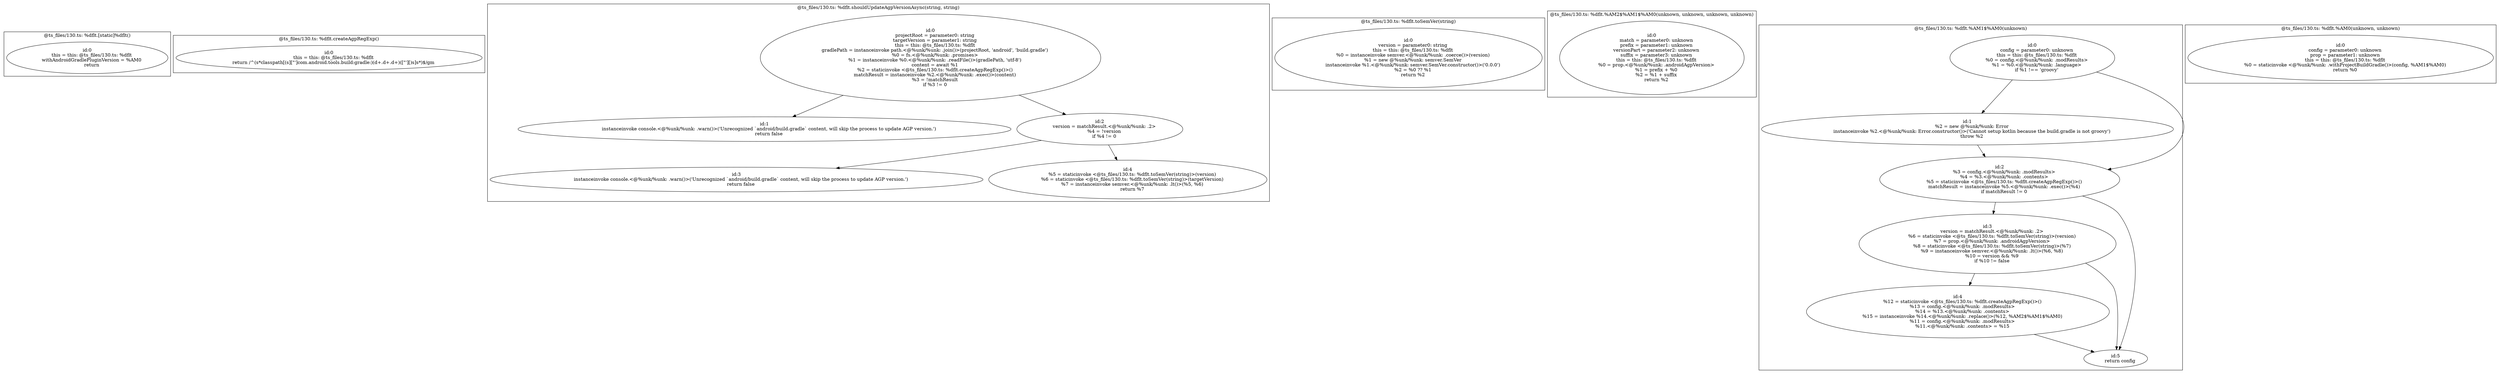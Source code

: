 digraph "130.ts" {
subgraph "cluster_@ts_files/130.ts: %dflt.[static]%dflt()" {
  label="@ts_files/130.ts: %dflt.[static]%dflt()";
  Node33680 [label="id:0
      this = this: @ts_files/130.ts: %dflt
      withAndroidGradlePluginVersion = %AM0
      return"];
}
subgraph "cluster_@ts_files/130.ts: %dflt.createAgpRegExp()" {
  label="@ts_files/130.ts: %dflt.createAgpRegExp()";
  Node35680 [label="id:0
      this = this: @ts_files/130.ts: %dflt
      return /^(\s*classpath[(\s][\"']com\.android\.tools\.build:gradle:)(\d+\.\d+\.\d+)([\"'][)\s]\s*)$/gm"];
}
subgraph "cluster_@ts_files/130.ts: %dflt.shouldUpdateAgpVersionAsync(string, string)" {
  label="@ts_files/130.ts: %dflt.shouldUpdateAgpVersionAsync(string, string)";
  Node62730 [label="id:0
      projectRoot = parameter0: string
      targetVersion = parameter1: string
      this = this: @ts_files/130.ts: %dflt
      gradlePath = instanceinvoke path.<@%unk/%unk: .join()>(projectRoot, 'android', 'build.gradle')
      %0 = fs.<@%unk/%unk: .promises>
      %1 = instanceinvoke %0.<@%unk/%unk: .readFile()>(gradlePath, 'utf-8')
      content = await %1
      %2 = staticinvoke <@ts_files/130.ts: %dflt.createAgpRegExp()>()
      matchResult = instanceinvoke %2.<@%unk/%unk: .exec()>(content)
      %3 = !matchResult
      if %3 != 0"];
  Node62731 [label="id:1
      instanceinvoke console.<@%unk/%unk: .warn()>('Unrecognized `android/build.gradle` content, will skip the process to update AGP version.')
      return false"];
  Node62732 [label="id:2
      version = matchResult.<@%unk/%unk: .2>
      %4 = !version
      if %4 != 0"];
  Node62733 [label="id:3
      instanceinvoke console.<@%unk/%unk: .warn()>('Unrecognized `android/build.gradle` content, will skip the process to update AGP version.')
      return false"];
  Node62734 [label="id:4
      %5 = staticinvoke <@ts_files/130.ts: %dflt.toSemVer(string)>(version)
      %6 = staticinvoke <@ts_files/130.ts: %dflt.toSemVer(string)>(targetVersion)
      %7 = instanceinvoke semver.<@%unk/%unk: .lt()>(%5, %6)
      return %7"];
  Node62730 -> Node62731;
  Node62730 -> Node62732;
  Node62732 -> Node62733;
  Node62732 -> Node62734;
}
subgraph "cluster_@ts_files/130.ts: %dflt.toSemVer(string)" {
  label="@ts_files/130.ts: %dflt.toSemVer(string)";
  Node35570 [label="id:0
      version = parameter0: string
      this = this: @ts_files/130.ts: %dflt
      %0 = instanceinvoke semver.<@%unk/%unk: .coerce()>(version)
      %1 = new @%unk/%unk: semver.SemVer
      instanceinvoke %1.<@%unk/%unk: semver.SemVer.constructor()>('0.0.0')
      %2 = %0 ?? %1
      return %2"];
}
subgraph "cluster_@ts_files/130.ts: %dflt.%AM2$%AM1$%AM0(unknown, unknown, unknown, unknown)" {
  label="@ts_files/130.ts: %dflt.%AM2$%AM1$%AM0(unknown, unknown, unknown, unknown)";
  Node61930 [label="id:0
      match = parameter0: unknown
      prefix = parameter1: unknown
      versionPart = parameter2: unknown
      suffix = parameter3: unknown
      this = this: @ts_files/130.ts: %dflt
      %0 = prop.<@%unk/%unk: .androidAgpVersion>
      %1 = prefix + %0
      %2 = %1 + suffix
      return %2"];
}
subgraph "cluster_@ts_files/130.ts: %dflt.%AM1$%AM0(unknown)" {
  label="@ts_files/130.ts: %dflt.%AM1$%AM0(unknown)";
  Node33480 [label="id:0
      config = parameter0: unknown
      this = this: @ts_files/130.ts: %dflt
      %0 = config.<@%unk/%unk: .modResults>
      %1 = %0.<@%unk/%unk: .language>
      if %1 !== 'groovy'"];
  Node33481 [label="id:1
      %2 = new @%unk/%unk: Error
      instanceinvoke %2.<@%unk/%unk: Error.constructor()>('Cannot setup kotlin because the build.gradle is not groovy')
      throw %2"];
  Node33482 [label="id:2
      %3 = config.<@%unk/%unk: .modResults>
      %4 = %3.<@%unk/%unk: .contents>
      %5 = staticinvoke <@ts_files/130.ts: %dflt.createAgpRegExp()>()
      matchResult = instanceinvoke %5.<@%unk/%unk: .exec()>(%4)
      if matchResult != 0"];
  Node33483 [label="id:3
      version = matchResult.<@%unk/%unk: .2>
      %6 = staticinvoke <@ts_files/130.ts: %dflt.toSemVer(string)>(version)
      %7 = prop.<@%unk/%unk: .androidAgpVersion>
      %8 = staticinvoke <@ts_files/130.ts: %dflt.toSemVer(string)>(%7)
      %9 = instanceinvoke semver.<@%unk/%unk: .lt()>(%6, %8)
      %10 = version && %9
      if %10 != false"];
  Node33484 [label="id:4
      %12 = staticinvoke <@ts_files/130.ts: %dflt.createAgpRegExp()>()
      %13 = config.<@%unk/%unk: .modResults>
      %14 = %13.<@%unk/%unk: .contents>
      %15 = instanceinvoke %14.<@%unk/%unk: .replace()>(%12, %AM2$%AM1$%AM0)
      %11 = config.<@%unk/%unk: .modResults>
      %11.<@%unk/%unk: .contents> = %15"];
  Node33485 [label="id:5
      return config"];
  Node33480 -> Node33481;
  Node33480 -> Node33482;
  Node33481 -> Node33482;
  Node33482 -> Node33483;
  Node33482 -> Node33485;
  Node33483 -> Node33484;
  Node33483 -> Node33485;
  Node33484 -> Node33485;
}
subgraph "cluster_@ts_files/130.ts: %dflt.%AM0(unknown, unknown)" {
  label="@ts_files/130.ts: %dflt.%AM0(unknown, unknown)";
  Node39440 [label="id:0
      config = parameter0: unknown
      prop = parameter1: unknown
      this = this: @ts_files/130.ts: %dflt
      %0 = staticinvoke <@%unk/%unk: .withProjectBuildGradle()>(config, %AM1$%AM0)
      return %0"];
}
}
